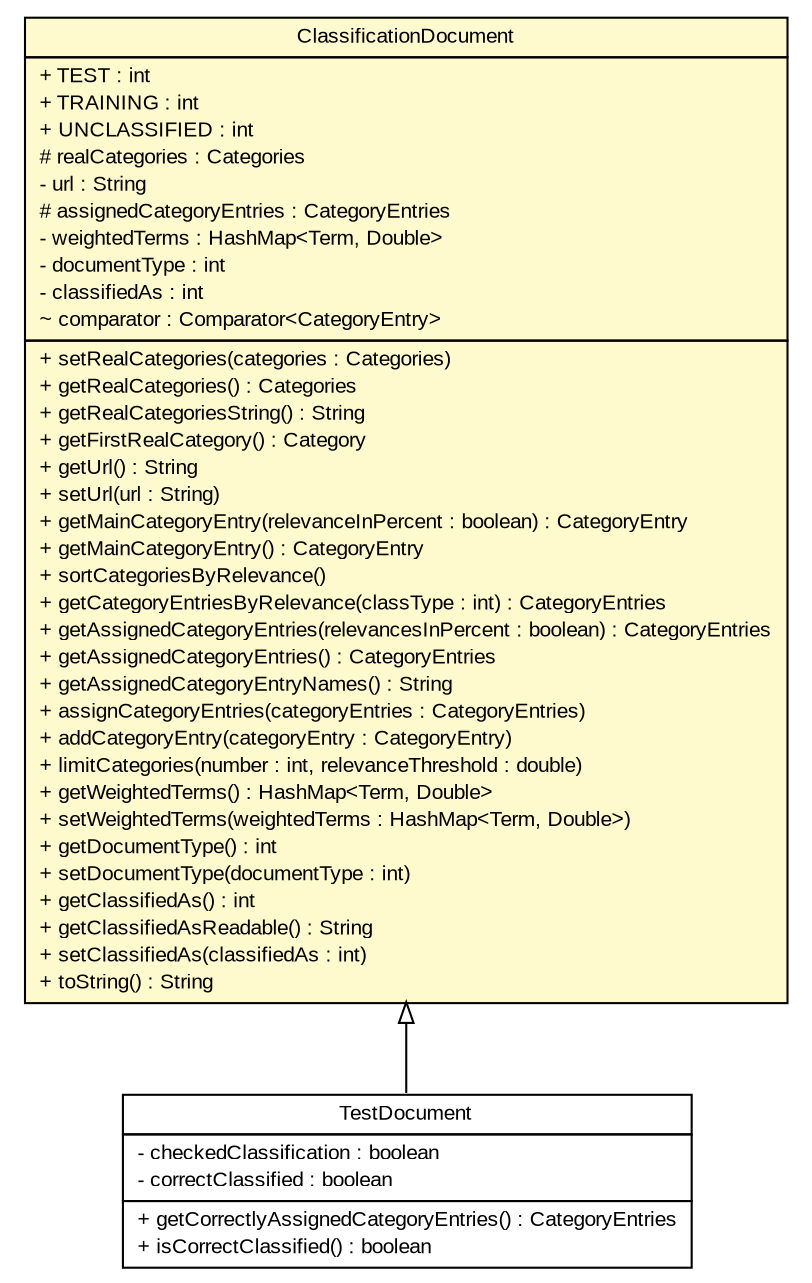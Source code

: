 #!/usr/local/bin/dot
#
# Class diagram 
# Generated by UMLGraph version 5.2 (http://www.umlgraph.org/)
#

digraph G {
	edge [fontname="arial",fontsize=10,labelfontname="arial",labelfontsize=10];
	node [fontname="arial",fontsize=10,shape=plaintext];
	nodesep=0.25;
	ranksep=0.5;
	// tud.iir.classification.page.TestDocument
	c17620 [label=<<table title="tud.iir.classification.page.TestDocument" border="0" cellborder="1" cellspacing="0" cellpadding="2" port="p" href="./TestDocument.html">
		<tr><td><table border="0" cellspacing="0" cellpadding="1">
<tr><td align="center" balign="center"> TestDocument </td></tr>
		</table></td></tr>
		<tr><td><table border="0" cellspacing="0" cellpadding="1">
<tr><td align="left" balign="left"> - checkedClassification : boolean </td></tr>
<tr><td align="left" balign="left"> - correctClassified : boolean </td></tr>
		</table></td></tr>
		<tr><td><table border="0" cellspacing="0" cellpadding="1">
<tr><td align="left" balign="left"> + getCorrectlyAssignedCategoryEntries() : CategoryEntries </td></tr>
<tr><td align="left" balign="left"> + isCorrectClassified() : boolean </td></tr>
		</table></td></tr>
		</table>>, fontname="arial", fontcolor="black", fontsize=10.0];
	// tud.iir.classification.page.ClassificationDocument
	c17631 [label=<<table title="tud.iir.classification.page.ClassificationDocument" border="0" cellborder="1" cellspacing="0" cellpadding="2" port="p" bgcolor="lemonChiffon" href="./ClassificationDocument.html">
		<tr><td><table border="0" cellspacing="0" cellpadding="1">
<tr><td align="center" balign="center"> ClassificationDocument </td></tr>
		</table></td></tr>
		<tr><td><table border="0" cellspacing="0" cellpadding="1">
<tr><td align="left" balign="left"> + TEST : int </td></tr>
<tr><td align="left" balign="left"> + TRAINING : int </td></tr>
<tr><td align="left" balign="left"> + UNCLASSIFIED : int </td></tr>
<tr><td align="left" balign="left"> # realCategories : Categories </td></tr>
<tr><td align="left" balign="left"> - url : String </td></tr>
<tr><td align="left" balign="left"> # assignedCategoryEntries : CategoryEntries </td></tr>
<tr><td align="left" balign="left"> - weightedTerms : HashMap&lt;Term, Double&gt; </td></tr>
<tr><td align="left" balign="left"> - documentType : int </td></tr>
<tr><td align="left" balign="left"> - classifiedAs : int </td></tr>
<tr><td align="left" balign="left"> ~ comparator : Comparator&lt;CategoryEntry&gt; </td></tr>
		</table></td></tr>
		<tr><td><table border="0" cellspacing="0" cellpadding="1">
<tr><td align="left" balign="left"> + setRealCategories(categories : Categories) </td></tr>
<tr><td align="left" balign="left"> + getRealCategories() : Categories </td></tr>
<tr><td align="left" balign="left"> + getRealCategoriesString() : String </td></tr>
<tr><td align="left" balign="left"> + getFirstRealCategory() : Category </td></tr>
<tr><td align="left" balign="left"> + getUrl() : String </td></tr>
<tr><td align="left" balign="left"> + setUrl(url : String) </td></tr>
<tr><td align="left" balign="left"> + getMainCategoryEntry(relevanceInPercent : boolean) : CategoryEntry </td></tr>
<tr><td align="left" balign="left"> + getMainCategoryEntry() : CategoryEntry </td></tr>
<tr><td align="left" balign="left"> + sortCategoriesByRelevance() </td></tr>
<tr><td align="left" balign="left"> + getCategoryEntriesByRelevance(classType : int) : CategoryEntries </td></tr>
<tr><td align="left" balign="left"> + getAssignedCategoryEntries(relevancesInPercent : boolean) : CategoryEntries </td></tr>
<tr><td align="left" balign="left"> + getAssignedCategoryEntries() : CategoryEntries </td></tr>
<tr><td align="left" balign="left"> + getAssignedCategoryEntryNames() : String </td></tr>
<tr><td align="left" balign="left"> + assignCategoryEntries(categoryEntries : CategoryEntries) </td></tr>
<tr><td align="left" balign="left"> + addCategoryEntry(categoryEntry : CategoryEntry) </td></tr>
<tr><td align="left" balign="left"> + limitCategories(number : int, relevanceThreshold : double) </td></tr>
<tr><td align="left" balign="left"> + getWeightedTerms() : HashMap&lt;Term, Double&gt; </td></tr>
<tr><td align="left" balign="left"> + setWeightedTerms(weightedTerms : HashMap&lt;Term, Double&gt;) </td></tr>
<tr><td align="left" balign="left"> + getDocumentType() : int </td></tr>
<tr><td align="left" balign="left"> + setDocumentType(documentType : int) </td></tr>
<tr><td align="left" balign="left"> + getClassifiedAs() : int </td></tr>
<tr><td align="left" balign="left"> + getClassifiedAsReadable() : String </td></tr>
<tr><td align="left" balign="left"> + setClassifiedAs(classifiedAs : int) </td></tr>
<tr><td align="left" balign="left"> + toString() : String </td></tr>
		</table></td></tr>
		</table>>, fontname="arial", fontcolor="black", fontsize=10.0];
	//tud.iir.classification.page.TestDocument extends tud.iir.classification.page.ClassificationDocument
	c17631:p -> c17620:p [dir=back,arrowtail=empty];
}

